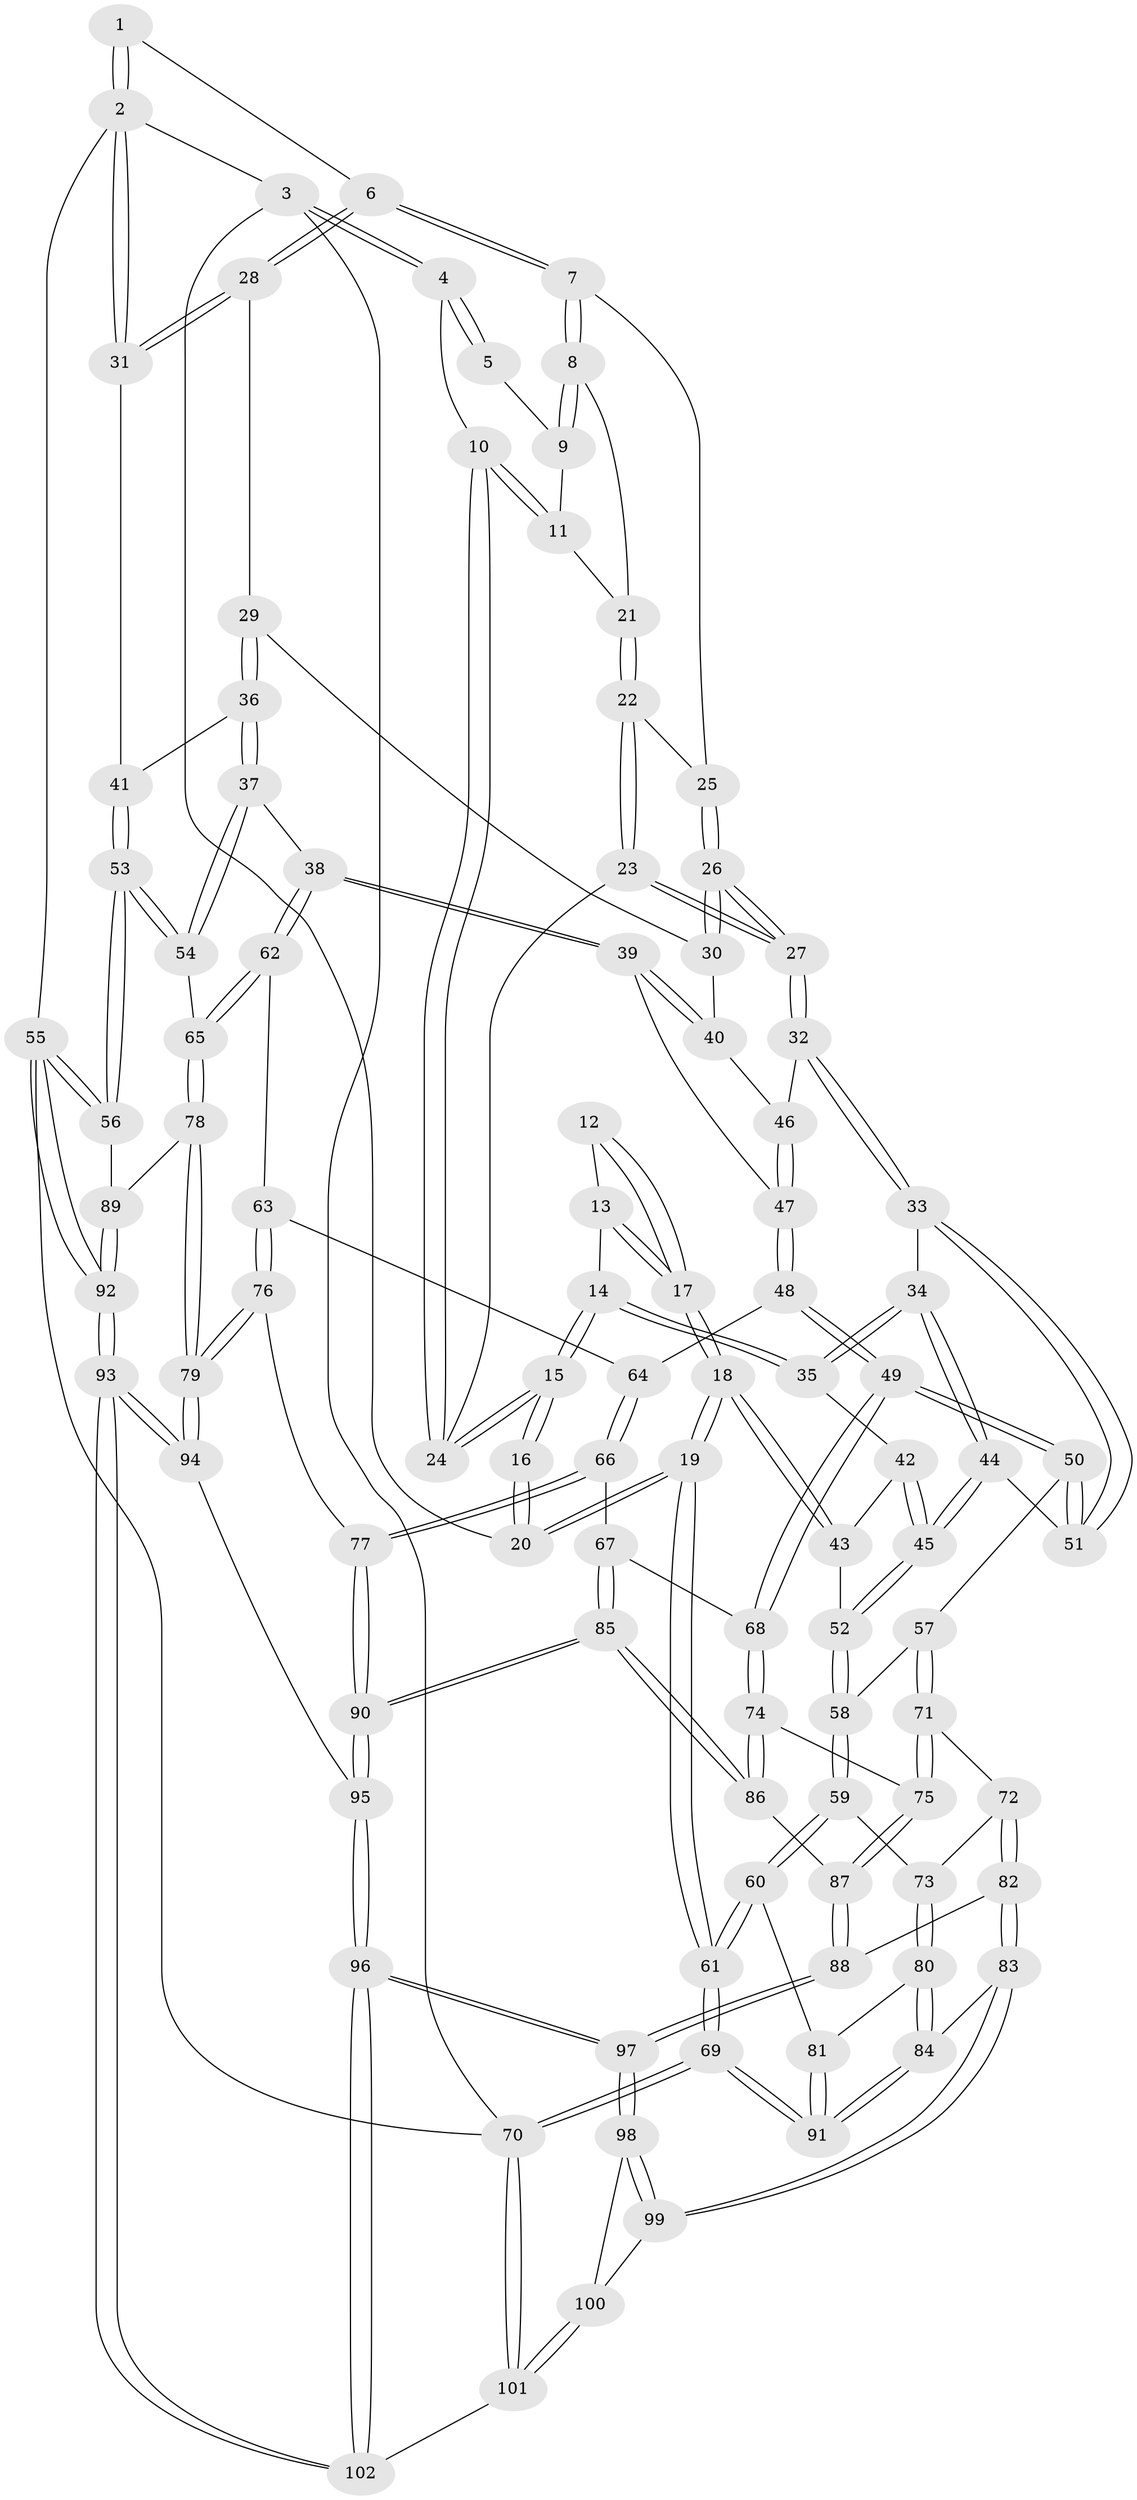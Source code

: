 // Generated by graph-tools (version 1.1) at 2025/27/03/09/25 03:27:16]
// undirected, 102 vertices, 252 edges
graph export_dot {
graph [start="1"]
  node [color=gray90,style=filled];
  1 [pos="+0.6475097706094204+0"];
  2 [pos="+1+0"];
  3 [pos="+0+0"];
  4 [pos="+0.22391580429006508+0"];
  5 [pos="+0.5388851561956586+0"];
  6 [pos="+0.688100421954619+0.11833576069409421"];
  7 [pos="+0.5810895692589034+0.12063623282954919"];
  8 [pos="+0.5574606653098514+0.09454566163635789"];
  9 [pos="+0.5189474333235373+0.045126400084599956"];
  10 [pos="+0.2516200988174531+0"];
  11 [pos="+0.4064112019463042+0.07390926600646906"];
  12 [pos="+0.011826130758862931+0.12413568629175195"];
  13 [pos="+0.16212181609640458+0.20534840982380018"];
  14 [pos="+0.17661750161022943+0.1998267635932949"];
  15 [pos="+0.1830503373152951+0.18241905199031602"];
  16 [pos="+0+0.058205808242474795"];
  17 [pos="+0.023718163529664056+0.26693900520149716"];
  18 [pos="+0+0.3996491687209203"];
  19 [pos="+0+0.40408082576514776"];
  20 [pos="+0+0"];
  21 [pos="+0.42160430449973646+0.10812835340729864"];
  22 [pos="+0.4229902535785763+0.11212196995204116"];
  23 [pos="+0.4072516169665571+0.21490519358974514"];
  24 [pos="+0.21177526919192216+0.1343932750506969"];
  25 [pos="+0.5352790822081089+0.16044277603308926"];
  26 [pos="+0.47168159311257807+0.29587814305565013"];
  27 [pos="+0.46043790797897577+0.30516565410642155"];
  28 [pos="+0.707712944608324+0.13635115385007904"];
  29 [pos="+0.7197045428230879+0.20575429647010596"];
  30 [pos="+0.6463501373347662+0.2634529176429239"];
  31 [pos="+1+0"];
  32 [pos="+0.45484838447305465+0.3213055599680207"];
  33 [pos="+0.44292792844235085+0.32875822415312483"];
  34 [pos="+0.34871020871271524+0.338920745192434"];
  35 [pos="+0.186398461715993+0.21843851705816422"];
  36 [pos="+0.7980667530926174+0.2886342205251247"];
  37 [pos="+0.7979939659868935+0.4584586137603128"];
  38 [pos="+0.7886255791207262+0.46364261488633624"];
  39 [pos="+0.7062053496846961+0.4594326047359476"];
  40 [pos="+0.6354901664959622+0.37131922312606935"];
  41 [pos="+1+0.10009914128072235"];
  42 [pos="+0.18355421475995187+0.3213147703058269"];
  43 [pos="+0.09454485336396787+0.412038950037708"];
  44 [pos="+0.24416011462283266+0.46823041684455785"];
  45 [pos="+0.23812622437690598+0.4710581338090481"];
  46 [pos="+0.4918116154991929+0.3550321933363906"];
  47 [pos="+0.5769562184868879+0.5116404270140043"];
  48 [pos="+0.5662503324845153+0.5297864858642196"];
  49 [pos="+0.49855986596091967+0.5884102997914816"];
  50 [pos="+0.43454696098253354+0.5608817889326454"];
  51 [pos="+0.40592263219662167+0.5039393989840231"];
  52 [pos="+0.23214457129604188+0.4780463255996749"];
  53 [pos="+1+0.5183785788125485"];
  54 [pos="+1+0.5249415722042696"];
  55 [pos="+1+1"];
  56 [pos="+1+0.5762893853078709"];
  57 [pos="+0.3576583769236177+0.6016778594367235"];
  58 [pos="+0.2284657730152125+0.49077709681624093"];
  59 [pos="+0.16117144563513122+0.5983004989140726"];
  60 [pos="+0+0.5217718353166674"];
  61 [pos="+0+0.5091747853038913"];
  62 [pos="+0.760657638749774+0.5630089537107061"];
  63 [pos="+0.7535697995516428+0.580454279976793"];
  64 [pos="+0.6507523479497612+0.6129562724894844"];
  65 [pos="+0.877538135828252+0.6853780493054529"];
  66 [pos="+0.6409020863434415+0.6988764856028705"];
  67 [pos="+0.5823354136339025+0.6802035368070463"];
  68 [pos="+0.5039993499222175+0.6288448524324418"];
  69 [pos="+0+1"];
  70 [pos="+0+1"];
  71 [pos="+0.3125046774613265+0.6697918524697373"];
  72 [pos="+0.18888837740447026+0.6268797793679168"];
  73 [pos="+0.1685170347333965+0.6147097286894486"];
  74 [pos="+0.49505093564956826+0.6466750644805492"];
  75 [pos="+0.328658885502211+0.7068057549671938"];
  76 [pos="+0.7457871109413606+0.7498443946863855"];
  77 [pos="+0.6917688487579833+0.7474498004737161"];
  78 [pos="+0.8296797745680943+0.7562198392039793"];
  79 [pos="+0.78163757050874+0.774102192001056"];
  80 [pos="+0.12967595757726919+0.7271495218080958"];
  81 [pos="+0.05850977938510177+0.7213698833645678"];
  82 [pos="+0.2512208345326891+0.8053601297922565"];
  83 [pos="+0.14542364984021425+0.8263524850309141"];
  84 [pos="+0.14186035650075532+0.8252570147382643"];
  85 [pos="+0.5327793175109758+0.8228788389064678"];
  86 [pos="+0.4718338369694175+0.7528840935023067"];
  87 [pos="+0.3375349164333647+0.7838867195771007"];
  88 [pos="+0.32339983318439924+0.8108499318044582"];
  89 [pos="+0.9297233047766953+0.7896621427243783"];
  90 [pos="+0.5538099385897967+0.8585963372050481"];
  91 [pos="+0+0.9201084829042774"];
  92 [pos="+1+1"];
  93 [pos="+1+1"];
  94 [pos="+0.785831033618287+0.8772692412464781"];
  95 [pos="+0.5335722187777938+0.9916160565827683"];
  96 [pos="+0.4763610410446737+1"];
  97 [pos="+0.36761518366078205+0.9561339379248008"];
  98 [pos="+0.30079878131794496+0.948056797683335"];
  99 [pos="+0.18414541621294347+0.9023005417134675"];
  100 [pos="+0.16813392101733596+0.980527779325576"];
  101 [pos="+0+1"];
  102 [pos="+0.47879831582094023+1"];
  1 -- 2;
  1 -- 2;
  1 -- 6;
  2 -- 3;
  2 -- 31;
  2 -- 31;
  2 -- 55;
  3 -- 4;
  3 -- 4;
  3 -- 20;
  3 -- 70;
  4 -- 5;
  4 -- 5;
  4 -- 10;
  5 -- 9;
  6 -- 7;
  6 -- 7;
  6 -- 28;
  6 -- 28;
  7 -- 8;
  7 -- 8;
  7 -- 25;
  8 -- 9;
  8 -- 9;
  8 -- 21;
  9 -- 11;
  10 -- 11;
  10 -- 11;
  10 -- 24;
  10 -- 24;
  11 -- 21;
  12 -- 13;
  12 -- 17;
  12 -- 17;
  13 -- 14;
  13 -- 17;
  13 -- 17;
  14 -- 15;
  14 -- 15;
  14 -- 35;
  14 -- 35;
  15 -- 16;
  15 -- 16;
  15 -- 24;
  15 -- 24;
  16 -- 20;
  16 -- 20;
  17 -- 18;
  17 -- 18;
  18 -- 19;
  18 -- 19;
  18 -- 43;
  18 -- 43;
  19 -- 20;
  19 -- 20;
  19 -- 61;
  19 -- 61;
  21 -- 22;
  21 -- 22;
  22 -- 23;
  22 -- 23;
  22 -- 25;
  23 -- 24;
  23 -- 27;
  23 -- 27;
  25 -- 26;
  25 -- 26;
  26 -- 27;
  26 -- 27;
  26 -- 30;
  26 -- 30;
  27 -- 32;
  27 -- 32;
  28 -- 29;
  28 -- 31;
  28 -- 31;
  29 -- 30;
  29 -- 36;
  29 -- 36;
  30 -- 40;
  31 -- 41;
  32 -- 33;
  32 -- 33;
  32 -- 46;
  33 -- 34;
  33 -- 51;
  33 -- 51;
  34 -- 35;
  34 -- 35;
  34 -- 44;
  34 -- 44;
  35 -- 42;
  36 -- 37;
  36 -- 37;
  36 -- 41;
  37 -- 38;
  37 -- 54;
  37 -- 54;
  38 -- 39;
  38 -- 39;
  38 -- 62;
  38 -- 62;
  39 -- 40;
  39 -- 40;
  39 -- 47;
  40 -- 46;
  41 -- 53;
  41 -- 53;
  42 -- 43;
  42 -- 45;
  42 -- 45;
  43 -- 52;
  44 -- 45;
  44 -- 45;
  44 -- 51;
  45 -- 52;
  45 -- 52;
  46 -- 47;
  46 -- 47;
  47 -- 48;
  47 -- 48;
  48 -- 49;
  48 -- 49;
  48 -- 64;
  49 -- 50;
  49 -- 50;
  49 -- 68;
  49 -- 68;
  50 -- 51;
  50 -- 51;
  50 -- 57;
  52 -- 58;
  52 -- 58;
  53 -- 54;
  53 -- 54;
  53 -- 56;
  53 -- 56;
  54 -- 65;
  55 -- 56;
  55 -- 56;
  55 -- 92;
  55 -- 92;
  55 -- 70;
  56 -- 89;
  57 -- 58;
  57 -- 71;
  57 -- 71;
  58 -- 59;
  58 -- 59;
  59 -- 60;
  59 -- 60;
  59 -- 73;
  60 -- 61;
  60 -- 61;
  60 -- 81;
  61 -- 69;
  61 -- 69;
  62 -- 63;
  62 -- 65;
  62 -- 65;
  63 -- 64;
  63 -- 76;
  63 -- 76;
  64 -- 66;
  64 -- 66;
  65 -- 78;
  65 -- 78;
  66 -- 67;
  66 -- 77;
  66 -- 77;
  67 -- 68;
  67 -- 85;
  67 -- 85;
  68 -- 74;
  68 -- 74;
  69 -- 70;
  69 -- 70;
  69 -- 91;
  69 -- 91;
  70 -- 101;
  70 -- 101;
  71 -- 72;
  71 -- 75;
  71 -- 75;
  72 -- 73;
  72 -- 82;
  72 -- 82;
  73 -- 80;
  73 -- 80;
  74 -- 75;
  74 -- 86;
  74 -- 86;
  75 -- 87;
  75 -- 87;
  76 -- 77;
  76 -- 79;
  76 -- 79;
  77 -- 90;
  77 -- 90;
  78 -- 79;
  78 -- 79;
  78 -- 89;
  79 -- 94;
  79 -- 94;
  80 -- 81;
  80 -- 84;
  80 -- 84;
  81 -- 91;
  81 -- 91;
  82 -- 83;
  82 -- 83;
  82 -- 88;
  83 -- 84;
  83 -- 99;
  83 -- 99;
  84 -- 91;
  84 -- 91;
  85 -- 86;
  85 -- 86;
  85 -- 90;
  85 -- 90;
  86 -- 87;
  87 -- 88;
  87 -- 88;
  88 -- 97;
  88 -- 97;
  89 -- 92;
  89 -- 92;
  90 -- 95;
  90 -- 95;
  92 -- 93;
  92 -- 93;
  93 -- 94;
  93 -- 94;
  93 -- 102;
  93 -- 102;
  94 -- 95;
  95 -- 96;
  95 -- 96;
  96 -- 97;
  96 -- 97;
  96 -- 102;
  96 -- 102;
  97 -- 98;
  97 -- 98;
  98 -- 99;
  98 -- 99;
  98 -- 100;
  99 -- 100;
  100 -- 101;
  100 -- 101;
  101 -- 102;
}
